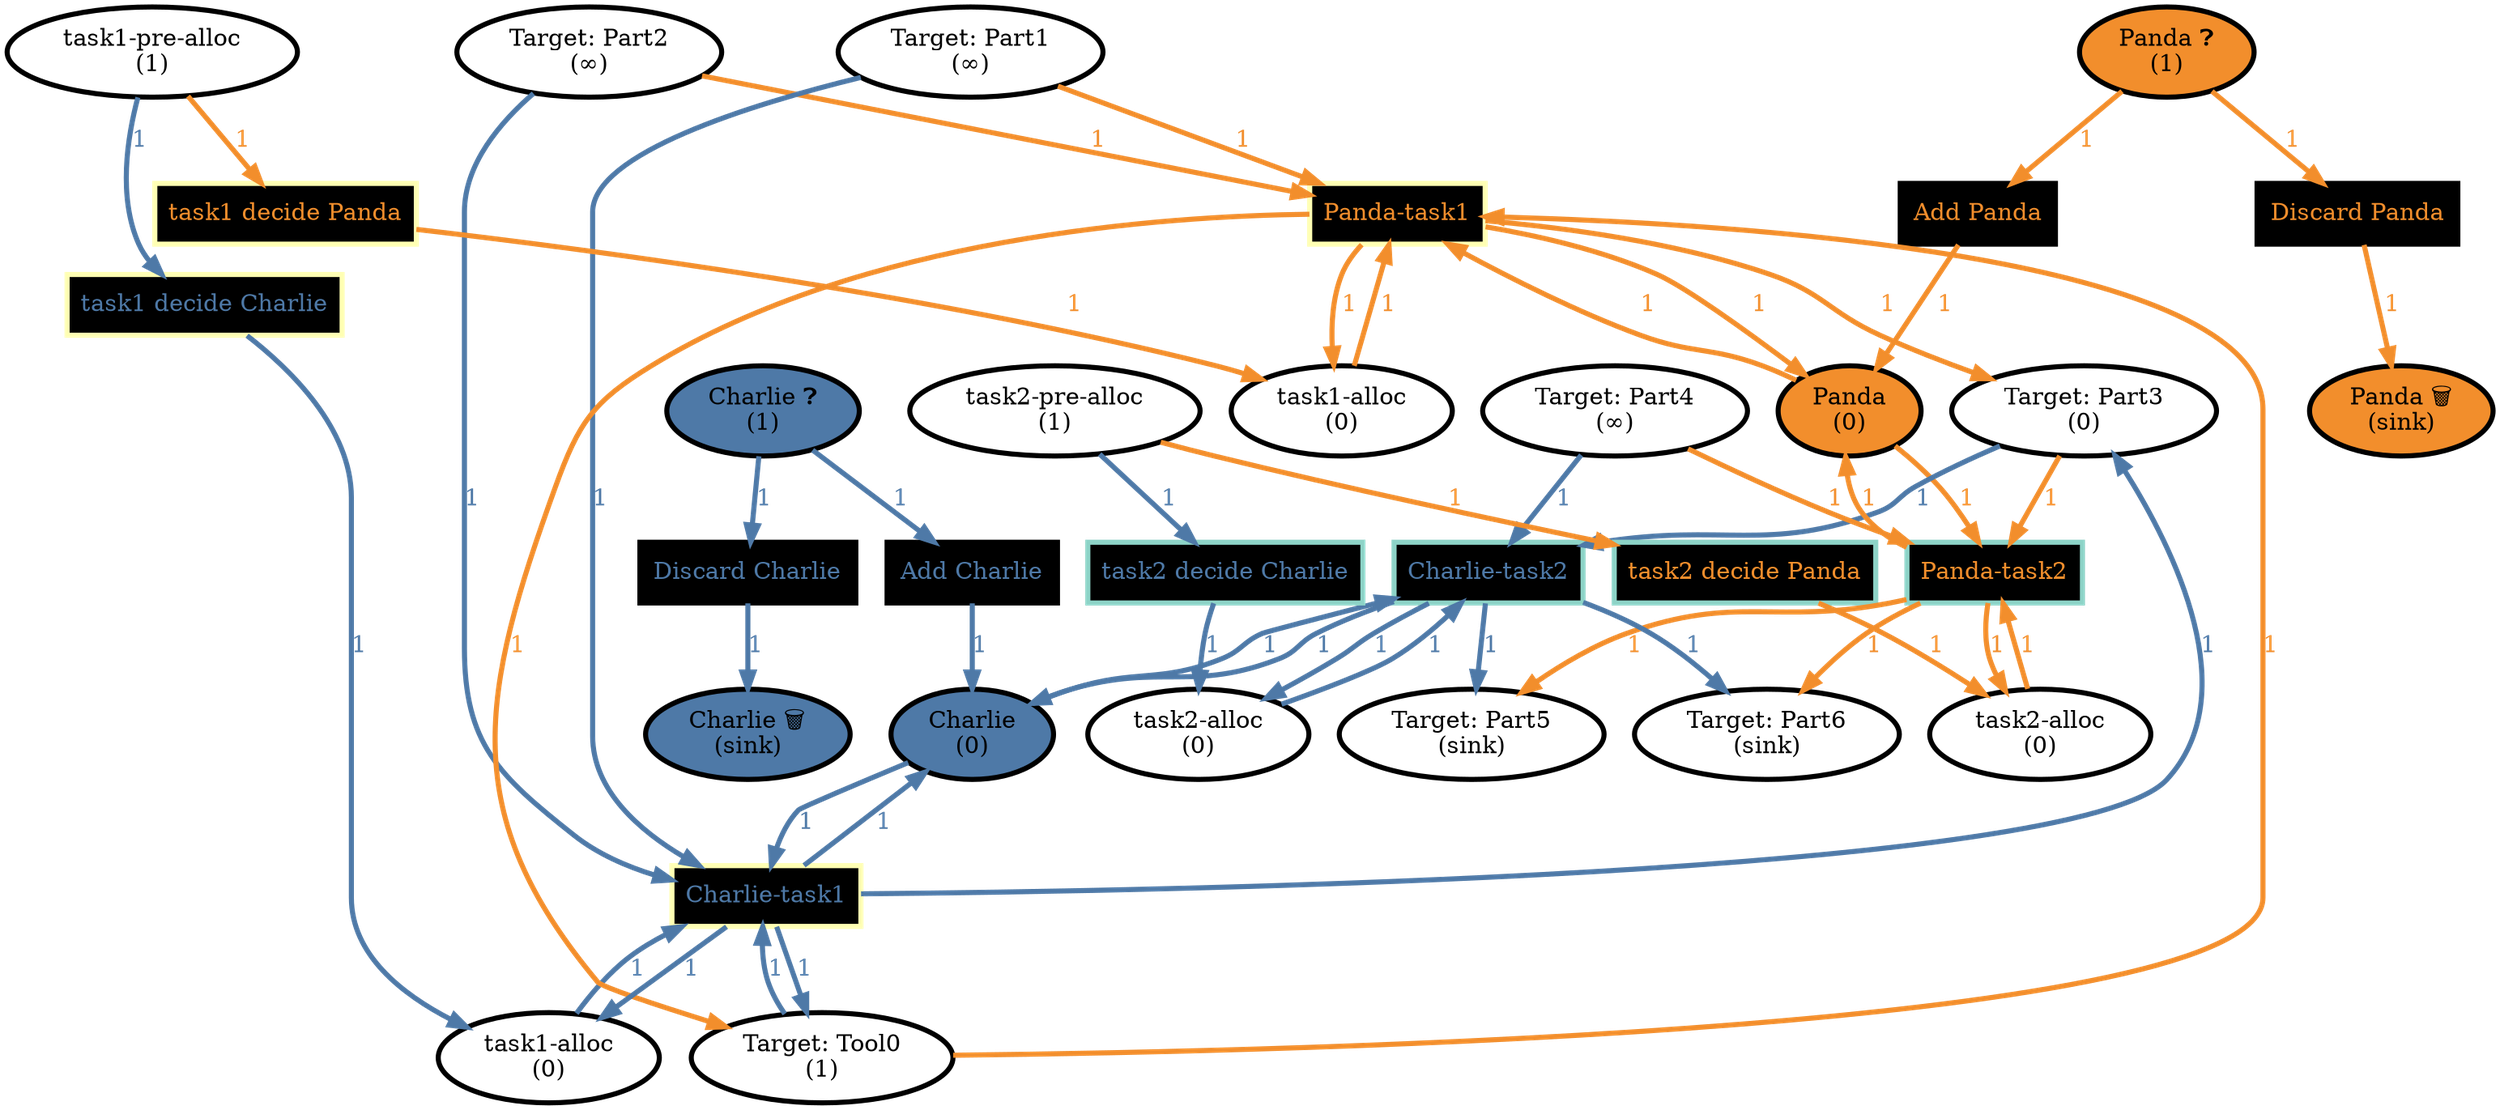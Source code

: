 digraph Job_1 {
bgcolor="transparent"
// Place Target: Part2
	33533242782556272884517981640497718109 [label="Target: Part2\n(∞)",style=filled,fillcolor="#FFFFFF",color="#000000",penwidth=3];
// Place task1-pre-alloc
	95886355338344771620126731601744143027 [label="task1-pre-alloc\n(1)",style=filled,fillcolor="#FFFFFF",color="#000000",penwidth=3];
// Place Charlie 🗑️
	150078434012489608876263384686413130323 [label="Charlie 🗑️\n(sink)",style=filled,fillcolor="#4E79A7",color="#000000",penwidth=3];
// Place Panda
	219739658879430025842695539501940701844 [label="Panda\n(0)",style=filled,fillcolor="#F28E2C",color="#000000",penwidth=3];
// Place Panda ❓
	236085704997664222857201635228998864485 [label="Panda ❓\n(1)",style=filled,fillcolor="#F28E2C",color="#000000",penwidth=3];
// Place Panda 🗑️
	164572673122038852432456372042278846584 [label="Panda 🗑️\n(sink)",style=filled,fillcolor="#F28E2C",color="#000000",penwidth=3];
// Place task1-alloc
	154780286785091464254155734162768024808 [label="task1-alloc\n(0)",style=filled,fillcolor="#FFFFFF",color="#000000",penwidth=3];
// Place Charlie
	117329326054797469942121214457432711819 [label="Charlie\n(0)",style=filled,fillcolor="#4E79A7",color="#000000",penwidth=3];
// Place task2-alloc
	112962141998403229924126210086334978929 [label="task2-alloc\n(0)",style=filled,fillcolor="#FFFFFF",color="#000000",penwidth=3];
// Place Charlie ❓
	213388358265562974678471881530331638300 [label="Charlie ❓\n(1)",style=filled,fillcolor="#4E79A7",color="#000000",penwidth=3];
// Place Target: Part5
	139655719684419810416271828914955368804 [label="Target: Part5\n(sink)",style=filled,fillcolor="#FFFFFF",color="#000000",penwidth=3];
// Place Target: Part3
	112793386855085565228497372816172559599 [label="Target: Part3\n(0)",style=filled,fillcolor="#FFFFFF",color="#000000",penwidth=3];
// Place Target: Part1
	260776303957102142882329355296155488864 [label="Target: Part1\n(∞)",style=filled,fillcolor="#FFFFFF",color="#000000",penwidth=3];
// Place task2-alloc
	38521806562684117755617966897635193766 [label="task2-alloc\n(0)",style=filled,fillcolor="#FFFFFF",color="#000000",penwidth=3];
// Place Target: Tool0
	179214591795702808993537384894301144054 [label="Target: Tool0\n(1)",style=filled,fillcolor="#FFFFFF",color="#000000",penwidth=3];
// Place Target: Part4
	303611949466466063129741791023604114889 [label="Target: Part4\n(∞)",style=filled,fillcolor="#FFFFFF",color="#000000",penwidth=3];
// Place task1-alloc
	213563001843776335856070056399491007373 [label="task1-alloc\n(0)",style=filled,fillcolor="#FFFFFF",color="#000000",penwidth=3];
// Place Target: Part6
	265002305345402223420795949838394384866 [label="Target: Part6\n(sink)",style=filled,fillcolor="#FFFFFF",color="#000000",penwidth=3];
// Place task2-pre-alloc
	196182639454274185370434255766055308410 [label="task2-pre-alloc\n(1)",style=filled,fillcolor="#FFFFFF",color="#000000",penwidth=3];
// Transition Add Panda
	182601325543154394885186956397627295090 [label="Add Panda",shape=box,style=filled,fillcolor="#000000",fontcolor="#F28E2C",color="#000000",penwidth=3];
// Transition Discard Panda
	241620959813283459143807905824599099387 [label="Discard Panda",shape=box,style=filled,fillcolor="#000000",fontcolor="#F28E2C",color="#000000",penwidth=3];
// Transition Panda-task2
	122347150586952981730584167270713894236 [label="Panda-task2",shape=box,style=filled,fillcolor="#000000",fontcolor="#F28E2C",color="#8DD3C7",penwidth=3];
// Transition task1 decide Charlie
	57037798442564113199802567890222625456 [label="task1 decide Charlie",shape=box,style=filled,fillcolor="#000000",fontcolor="#4E79A7",color="#FFFFB3",penwidth=3];
// Transition Charlie-task2
	180713004693216865710261678581522610882 [label="Charlie-task2",shape=box,style=filled,fillcolor="#000000",fontcolor="#4E79A7",color="#8DD3C7",penwidth=3];
// Transition Add Charlie
	100377758935131572227913109034918567308 [label="Add Charlie",shape=box,style=filled,fillcolor="#000000",fontcolor="#4E79A7",color="#000000",penwidth=3];
// Transition task2 decide Panda
	137654674445307744125275473807083403395 [label="task2 decide Panda",shape=box,style=filled,fillcolor="#000000",fontcolor="#F28E2C",color="#8DD3C7",penwidth=3];
// Transition task2 decide Charlie
	52984682272566700609068832304350534058 [label="task2 decide Charlie",shape=box,style=filled,fillcolor="#000000",fontcolor="#4E79A7",color="#8DD3C7",penwidth=3];
// Transition Discard Charlie
	337467718942023881566059707629241586658 [label="Discard Charlie",shape=box,style=filled,fillcolor="#000000",fontcolor="#4E79A7",color="#000000",penwidth=3];
// Transition Panda-task1
	136604829703512247958300268805804754319 [label="Panda-task1",shape=box,style=filled,fillcolor="#000000",fontcolor="#F28E2C",color="#FFFFB3",penwidth=3];
// Transition Charlie-task1
	84502811083354883877356880176851346725 [label="Charlie-task1",shape=box,style=filled,fillcolor="#000000",fontcolor="#4E79A7",color="#FFFFB3",penwidth=3];
// Transition task1 decide Panda
	330207640825681388569117236207346224312 [label="task1 decide Panda",shape=box,style=filled,fillcolor="#000000",fontcolor="#F28E2C",color="#FFFFB3",penwidth=3];
	236085704997664222857201635228998864485 -> 182601325543154394885186956397627295090 [label="1",color="#F28E2C",fontcolor="#F28E2C",penwidth=3];
	182601325543154394885186956397627295090 -> 219739658879430025842695539501940701844 [label="1",color="#F28E2C",fontcolor="#F28E2C",penwidth=3];
	236085704997664222857201635228998864485 -> 241620959813283459143807905824599099387 [label="1",color="#F28E2C",fontcolor="#F28E2C",penwidth=3];
	241620959813283459143807905824599099387 -> 164572673122038852432456372042278846584 [label="1",color="#F28E2C",fontcolor="#F28E2C",penwidth=3];
	303611949466466063129741791023604114889 -> 122347150586952981730584167270713894236 [label="1",color="#F28E2C",fontcolor="#F28E2C",penwidth=3];
	112793386855085565228497372816172559599 -> 122347150586952981730584167270713894236 [label="1",color="#F28E2C",fontcolor="#F28E2C",penwidth=3];
	38521806562684117755617966897635193766 -> 122347150586952981730584167270713894236 [label="1",color="#F28E2C",fontcolor="#F28E2C",penwidth=3];
	219739658879430025842695539501940701844 -> 122347150586952981730584167270713894236 [label="1",color="#F28E2C",fontcolor="#F28E2C",penwidth=3];
	122347150586952981730584167270713894236 -> 265002305345402223420795949838394384866 [label="1",color="#F28E2C",fontcolor="#F28E2C",penwidth=3];
	122347150586952981730584167270713894236 -> 38521806562684117755617966897635193766 [label="1",color="#F28E2C",fontcolor="#F28E2C",penwidth=3];
	122347150586952981730584167270713894236 -> 219739658879430025842695539501940701844 [label="1",color="#F28E2C",fontcolor="#F28E2C",penwidth=3];
	122347150586952981730584167270713894236 -> 139655719684419810416271828914955368804 [label="1",color="#F28E2C",fontcolor="#F28E2C",penwidth=3];
	95886355338344771620126731601744143027 -> 57037798442564113199802567890222625456 [label="1",color="#4E79A7",fontcolor="#4E79A7",penwidth=3];
	57037798442564113199802567890222625456 -> 154780286785091464254155734162768024808 [label="1",color="#4E79A7",fontcolor="#4E79A7",penwidth=3];
	303611949466466063129741791023604114889 -> 180713004693216865710261678581522610882 [label="1",color="#4E79A7",fontcolor="#4E79A7",penwidth=3];
	117329326054797469942121214457432711819 -> 180713004693216865710261678581522610882 [label="1",color="#4E79A7",fontcolor="#4E79A7",penwidth=3];
	112793386855085565228497372816172559599 -> 180713004693216865710261678581522610882 [label="1",color="#4E79A7",fontcolor="#4E79A7",penwidth=3];
	112962141998403229924126210086334978929 -> 180713004693216865710261678581522610882 [label="1",color="#4E79A7",fontcolor="#4E79A7",penwidth=3];
	180713004693216865710261678581522610882 -> 265002305345402223420795949838394384866 [label="1",color="#4E79A7",fontcolor="#4E79A7",penwidth=3];
	180713004693216865710261678581522610882 -> 117329326054797469942121214457432711819 [label="1",color="#4E79A7",fontcolor="#4E79A7",penwidth=3];
	180713004693216865710261678581522610882 -> 139655719684419810416271828914955368804 [label="1",color="#4E79A7",fontcolor="#4E79A7",penwidth=3];
	180713004693216865710261678581522610882 -> 112962141998403229924126210086334978929 [label="1",color="#4E79A7",fontcolor="#4E79A7",penwidth=3];
	213388358265562974678471881530331638300 -> 100377758935131572227913109034918567308 [label="1",color="#4E79A7",fontcolor="#4E79A7",penwidth=3];
	100377758935131572227913109034918567308 -> 117329326054797469942121214457432711819 [label="1",color="#4E79A7",fontcolor="#4E79A7",penwidth=3];
	196182639454274185370434255766055308410 -> 137654674445307744125275473807083403395 [label="1",color="#F28E2C",fontcolor="#F28E2C",penwidth=3];
	137654674445307744125275473807083403395 -> 38521806562684117755617966897635193766 [label="1",color="#F28E2C",fontcolor="#F28E2C",penwidth=3];
	196182639454274185370434255766055308410 -> 52984682272566700609068832304350534058 [label="1",color="#4E79A7",fontcolor="#4E79A7",penwidth=3];
	52984682272566700609068832304350534058 -> 112962141998403229924126210086334978929 [label="1",color="#4E79A7",fontcolor="#4E79A7",penwidth=3];
	213388358265562974678471881530331638300 -> 337467718942023881566059707629241586658 [label="1",color="#4E79A7",fontcolor="#4E79A7",penwidth=3];
	337467718942023881566059707629241586658 -> 150078434012489608876263384686413130323 [label="1",color="#4E79A7",fontcolor="#4E79A7",penwidth=3];
	33533242782556272884517981640497718109 -> 136604829703512247958300268805804754319 [label="1",color="#F28E2C",fontcolor="#F28E2C",penwidth=3];
	179214591795702808993537384894301144054 -> 136604829703512247958300268805804754319 [label="1",color="#F28E2C",fontcolor="#F28E2C",penwidth=3];
	213563001843776335856070056399491007373 -> 136604829703512247958300268805804754319 [label="1",color="#F28E2C",fontcolor="#F28E2C",penwidth=3];
	260776303957102142882329355296155488864 -> 136604829703512247958300268805804754319 [label="1",color="#F28E2C",fontcolor="#F28E2C",penwidth=3];
	219739658879430025842695539501940701844 -> 136604829703512247958300268805804754319 [label="1",color="#F28E2C",fontcolor="#F28E2C",penwidth=3];
	136604829703512247958300268805804754319 -> 219739658879430025842695539501940701844 [label="1",color="#F28E2C",fontcolor="#F28E2C",penwidth=3];
	136604829703512247958300268805804754319 -> 213563001843776335856070056399491007373 [label="1",color="#F28E2C",fontcolor="#F28E2C",penwidth=3];
	136604829703512247958300268805804754319 -> 112793386855085565228497372816172559599 [label="1",color="#F28E2C",fontcolor="#F28E2C",penwidth=3];
	136604829703512247958300268805804754319 -> 179214591795702808993537384894301144054 [label="1",color="#F28E2C",fontcolor="#F28E2C",penwidth=3];
	33533242782556272884517981640497718109 -> 84502811083354883877356880176851346725 [label="1",color="#4E79A7",fontcolor="#4E79A7",penwidth=3];
	179214591795702808993537384894301144054 -> 84502811083354883877356880176851346725 [label="1",color="#4E79A7",fontcolor="#4E79A7",penwidth=3];
	117329326054797469942121214457432711819 -> 84502811083354883877356880176851346725 [label="1",color="#4E79A7",fontcolor="#4E79A7",penwidth=3];
	154780286785091464254155734162768024808 -> 84502811083354883877356880176851346725 [label="1",color="#4E79A7",fontcolor="#4E79A7",penwidth=3];
	260776303957102142882329355296155488864 -> 84502811083354883877356880176851346725 [label="1",color="#4E79A7",fontcolor="#4E79A7",penwidth=3];
	84502811083354883877356880176851346725 -> 154780286785091464254155734162768024808 [label="1",color="#4E79A7",fontcolor="#4E79A7",penwidth=3];
	84502811083354883877356880176851346725 -> 112793386855085565228497372816172559599 [label="1",color="#4E79A7",fontcolor="#4E79A7",penwidth=3];
	84502811083354883877356880176851346725 -> 179214591795702808993537384894301144054 [label="1",color="#4E79A7",fontcolor="#4E79A7",penwidth=3];
	84502811083354883877356880176851346725 -> 117329326054797469942121214457432711819 [label="1",color="#4E79A7",fontcolor="#4E79A7",penwidth=3];
	95886355338344771620126731601744143027 -> 330207640825681388569117236207346224312 [label="1",color="#F28E2C",fontcolor="#F28E2C",penwidth=3];
	330207640825681388569117236207346224312 -> 213563001843776335856070056399491007373 [label="1",color="#F28E2C",fontcolor="#F28E2C",penwidth=3];
overlap=false
}